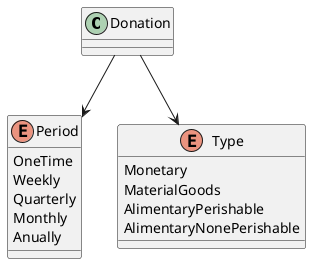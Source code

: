 @startuml
class Donation{}

enum Period{
OneTime
Weekly
Quarterly
Monthly
Anually
}

enum Type{
Monetary
MaterialGoods
AlimentaryPerishable
AlimentaryNonePerishable
}


Donation --> Period
Donation --> Type
@enduml
